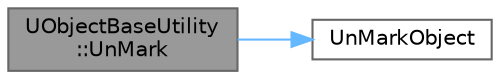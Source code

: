 digraph "UObjectBaseUtility::UnMark"
{
 // INTERACTIVE_SVG=YES
 // LATEX_PDF_SIZE
  bgcolor="transparent";
  edge [fontname=Helvetica,fontsize=10,labelfontname=Helvetica,labelfontsize=10];
  node [fontname=Helvetica,fontsize=10,shape=box,height=0.2,width=0.4];
  rankdir="LR";
  Node1 [id="Node000001",label="UObjectBaseUtility\l::UnMark",height=0.2,width=0.4,color="gray40", fillcolor="grey60", style="filled", fontcolor="black",tooltip="Removes marks from and object."];
  Node1 -> Node2 [id="edge1_Node000001_Node000002",color="steelblue1",style="solid",tooltip=" "];
  Node2 [id="Node000002",label="UnMarkObject",height=0.2,width=0.4,color="grey40", fillcolor="white", style="filled",URL="$d1/dff/UObjectMarks_8h.html#a9b1ec1c2bc227caad7a248248954fcd6",tooltip="Removes marks from and object."];
}
